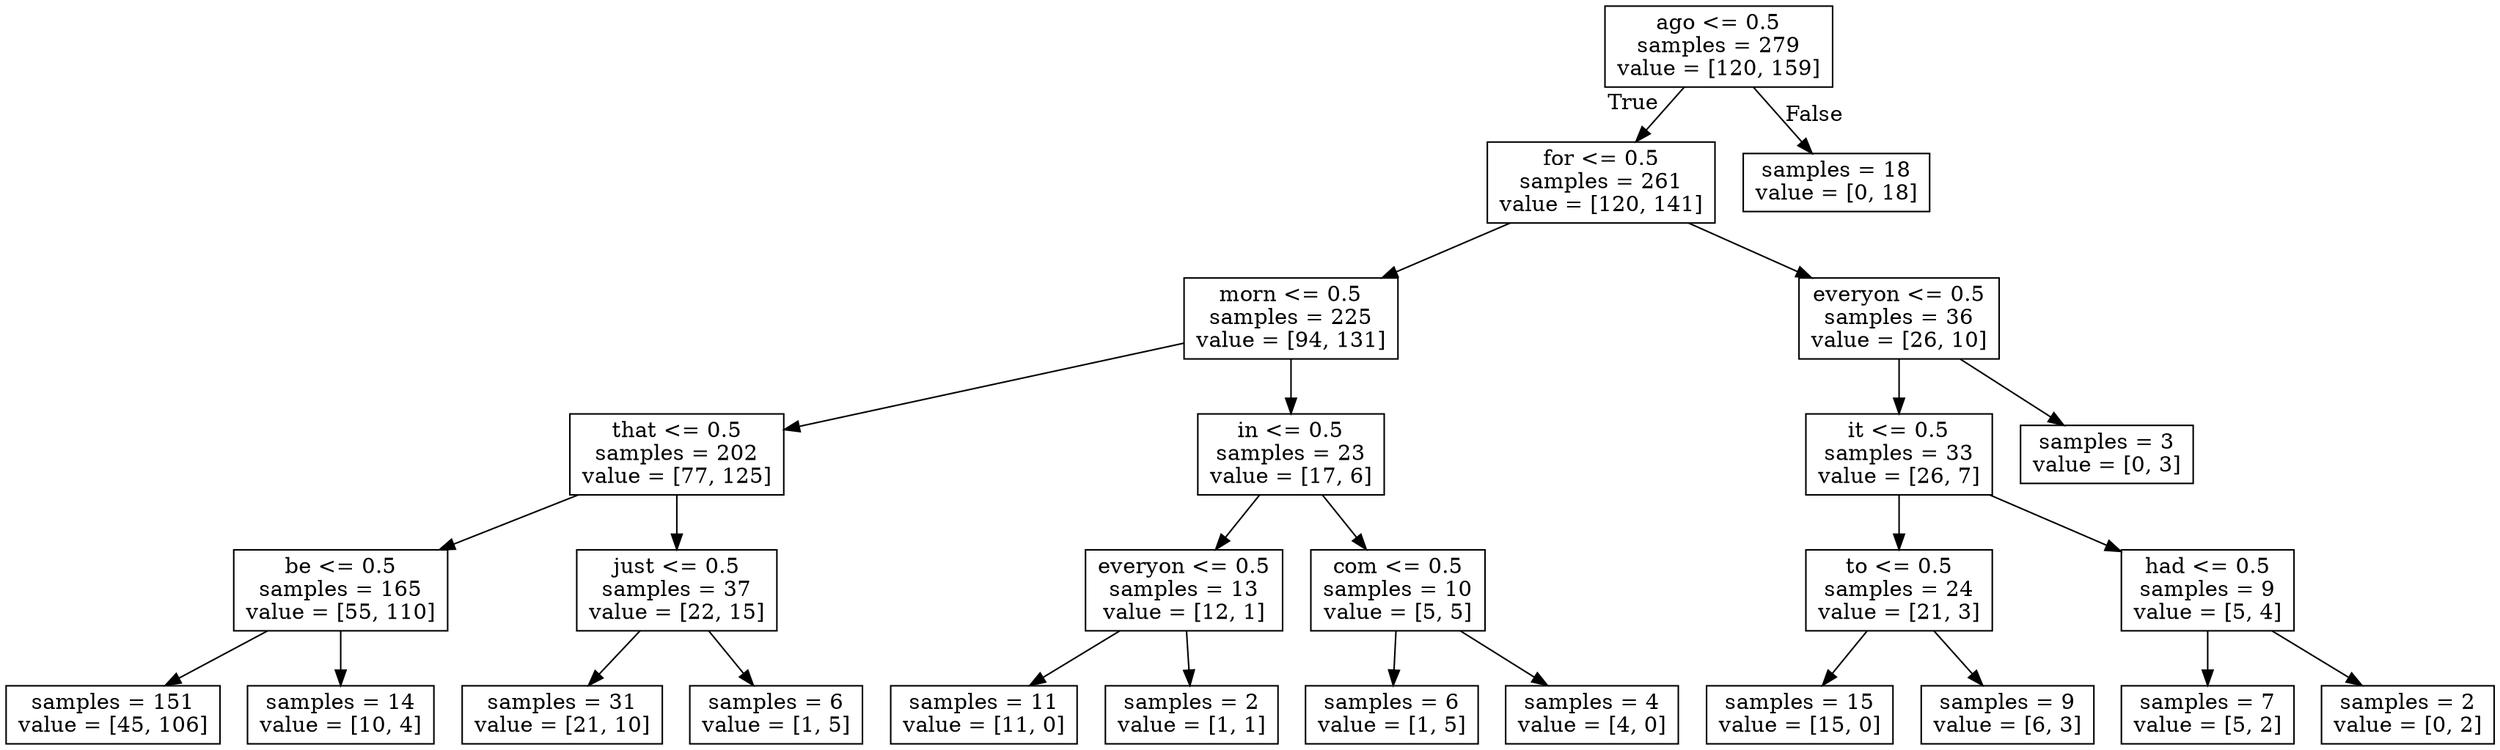 digraph Tree {
node [shape=box] ;
0 [label="ago <= 0.5\nsamples = 279\nvalue = [120, 159]"] ;
1 [label="for <= 0.5\nsamples = 261\nvalue = [120, 141]"] ;
0 -> 1 [labeldistance=2.5, labelangle=45, headlabel="True"] ;
2 [label="morn <= 0.5\nsamples = 225\nvalue = [94, 131]"] ;
1 -> 2 ;
3 [label="that <= 0.5\nsamples = 202\nvalue = [77, 125]"] ;
2 -> 3 ;
4 [label="be <= 0.5\nsamples = 165\nvalue = [55, 110]"] ;
3 -> 4 ;
5 [label="samples = 151\nvalue = [45, 106]"] ;
4 -> 5 ;
6 [label="samples = 14\nvalue = [10, 4]"] ;
4 -> 6 ;
7 [label="just <= 0.5\nsamples = 37\nvalue = [22, 15]"] ;
3 -> 7 ;
8 [label="samples = 31\nvalue = [21, 10]"] ;
7 -> 8 ;
9 [label="samples = 6\nvalue = [1, 5]"] ;
7 -> 9 ;
10 [label="in <= 0.5\nsamples = 23\nvalue = [17, 6]"] ;
2 -> 10 ;
11 [label="everyon <= 0.5\nsamples = 13\nvalue = [12, 1]"] ;
10 -> 11 ;
12 [label="samples = 11\nvalue = [11, 0]"] ;
11 -> 12 ;
13 [label="samples = 2\nvalue = [1, 1]"] ;
11 -> 13 ;
14 [label="com <= 0.5\nsamples = 10\nvalue = [5, 5]"] ;
10 -> 14 ;
15 [label="samples = 6\nvalue = [1, 5]"] ;
14 -> 15 ;
16 [label="samples = 4\nvalue = [4, 0]"] ;
14 -> 16 ;
17 [label="everyon <= 0.5\nsamples = 36\nvalue = [26, 10]"] ;
1 -> 17 ;
18 [label="it <= 0.5\nsamples = 33\nvalue = [26, 7]"] ;
17 -> 18 ;
19 [label="to <= 0.5\nsamples = 24\nvalue = [21, 3]"] ;
18 -> 19 ;
20 [label="samples = 15\nvalue = [15, 0]"] ;
19 -> 20 ;
21 [label="samples = 9\nvalue = [6, 3]"] ;
19 -> 21 ;
22 [label="had <= 0.5\nsamples = 9\nvalue = [5, 4]"] ;
18 -> 22 ;
23 [label="samples = 7\nvalue = [5, 2]"] ;
22 -> 23 ;
24 [label="samples = 2\nvalue = [0, 2]"] ;
22 -> 24 ;
25 [label="samples = 3\nvalue = [0, 3]"] ;
17 -> 25 ;
26 [label="samples = 18\nvalue = [0, 18]"] ;
0 -> 26 [labeldistance=2.5, labelangle=-45, headlabel="False"] ;
}